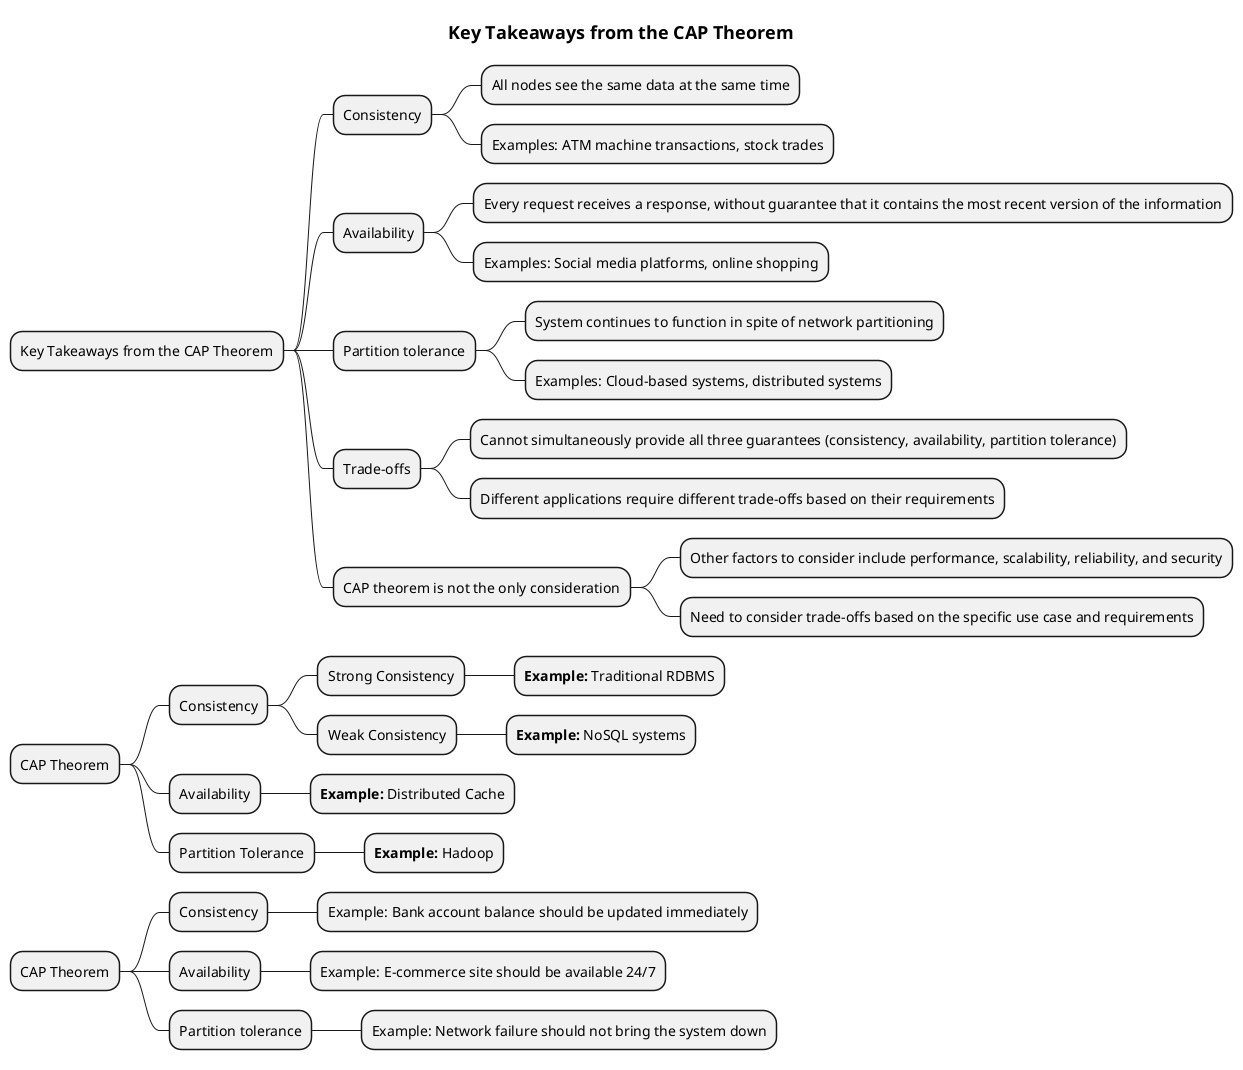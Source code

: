 @startmindmap
title = Key Takeaways from the CAP Theorem

* Key Takeaways from the CAP Theorem
** Consistency
*** All nodes see the same data at the same time
*** Examples: ATM machine transactions, stock trades
** Availability
*** Every request receives a response, without guarantee that it contains the most recent version of the information
*** Examples: Social media platforms, online shopping
** Partition tolerance
*** System continues to function in spite of network partitioning
*** Examples: Cloud-based systems, distributed systems
** Trade-offs
*** Cannot simultaneously provide all three guarantees (consistency, availability, partition tolerance)
*** Different applications require different trade-offs based on their requirements
** CAP theorem is not the only consideration
*** Other factors to consider include performance, scalability, reliability, and security
*** Need to consider trade-offs based on the specific use case and requirements


* CAP Theorem
** Consistency
*** Strong Consistency
**** **Example:** Traditional RDBMS
*** Weak Consistency
**** **Example:** NoSQL systems
** Availability
*** **Example:** Distributed Cache
** Partition Tolerance
*** **Example:** Hadoop


* CAP Theorem
** Consistency
*** Example: Bank account balance should be updated immediately
** Availability
*** Example: E-commerce site should be available 24/7
** Partition tolerance
*** Example: Network failure should not bring the system down
@endmindmap

